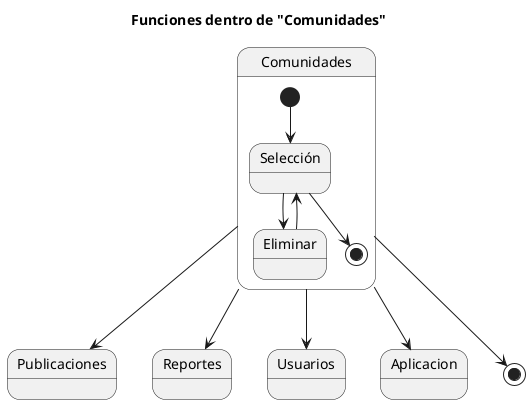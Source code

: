 @startuml
title Funciones dentro de "Comunidades"

state Comunidades {
  [*] --> Selección
  Selección --> Eliminar
  Eliminar --> Selección
  Selección --> [*]
}

Comunidades --> Publicaciones
Comunidades --> Reportes
Comunidades --> Usuarios 
Comunidades --> Aplicacion
Comunidades --> [*]
@enduml
